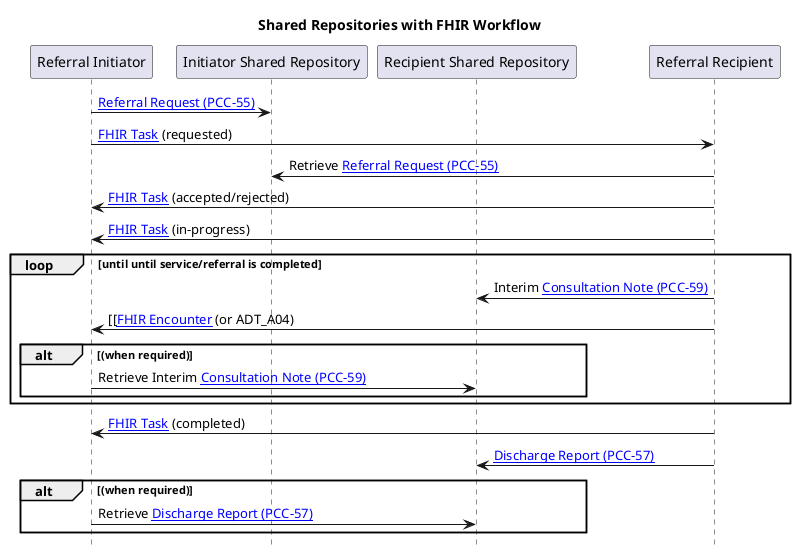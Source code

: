 @startuml


title "Shared Repositories with FHIR Workflow"

hide footbox

participant "Referral Initiator" as placer
participant "Initiator Shared Repository" as cdri
participant "Recipient Shared Repository" as cdrr
participant "Referral Recipient" as filler

placer -> cdri : [[I12.html Referral Request (PCC-55)]]
placer -> filler: [[StructureDefinition-Task.html FHIR Task]] (requested)
filler -> cdri: Retrieve [[I12.html Referral Request (PCC-55)]]
filler -> placer: [[StructureDefinition-Task.html FHIR Task]] (accepted/rejected)
filler -> placer: [[StructureDefinition-Task.html FHIR Task]] (in-progress)
loop until until service/referral is completed
filler -> cdrr:  Interim [[A04.html Consultation Note (PCC-59)]]
filler -> placer: [[[[StructureDefinition-Encounter.html FHIR Encounter]] (or ADT_A04)
alt (when required)
placer -> cdrr: Retrieve Interim [[A04.html Consultation Note (PCC-59)]]
end
end
filler -> placer: [[StructureDefinition-Task.html FHIR Task]] (completed)
filler -> cdrr: [[A03.html Discharge Report (PCC-57)]]
alt (when required)
placer -> cdrr: Retrieve [[A03.html Discharge Report (PCC-57)]]
end
@enduml
